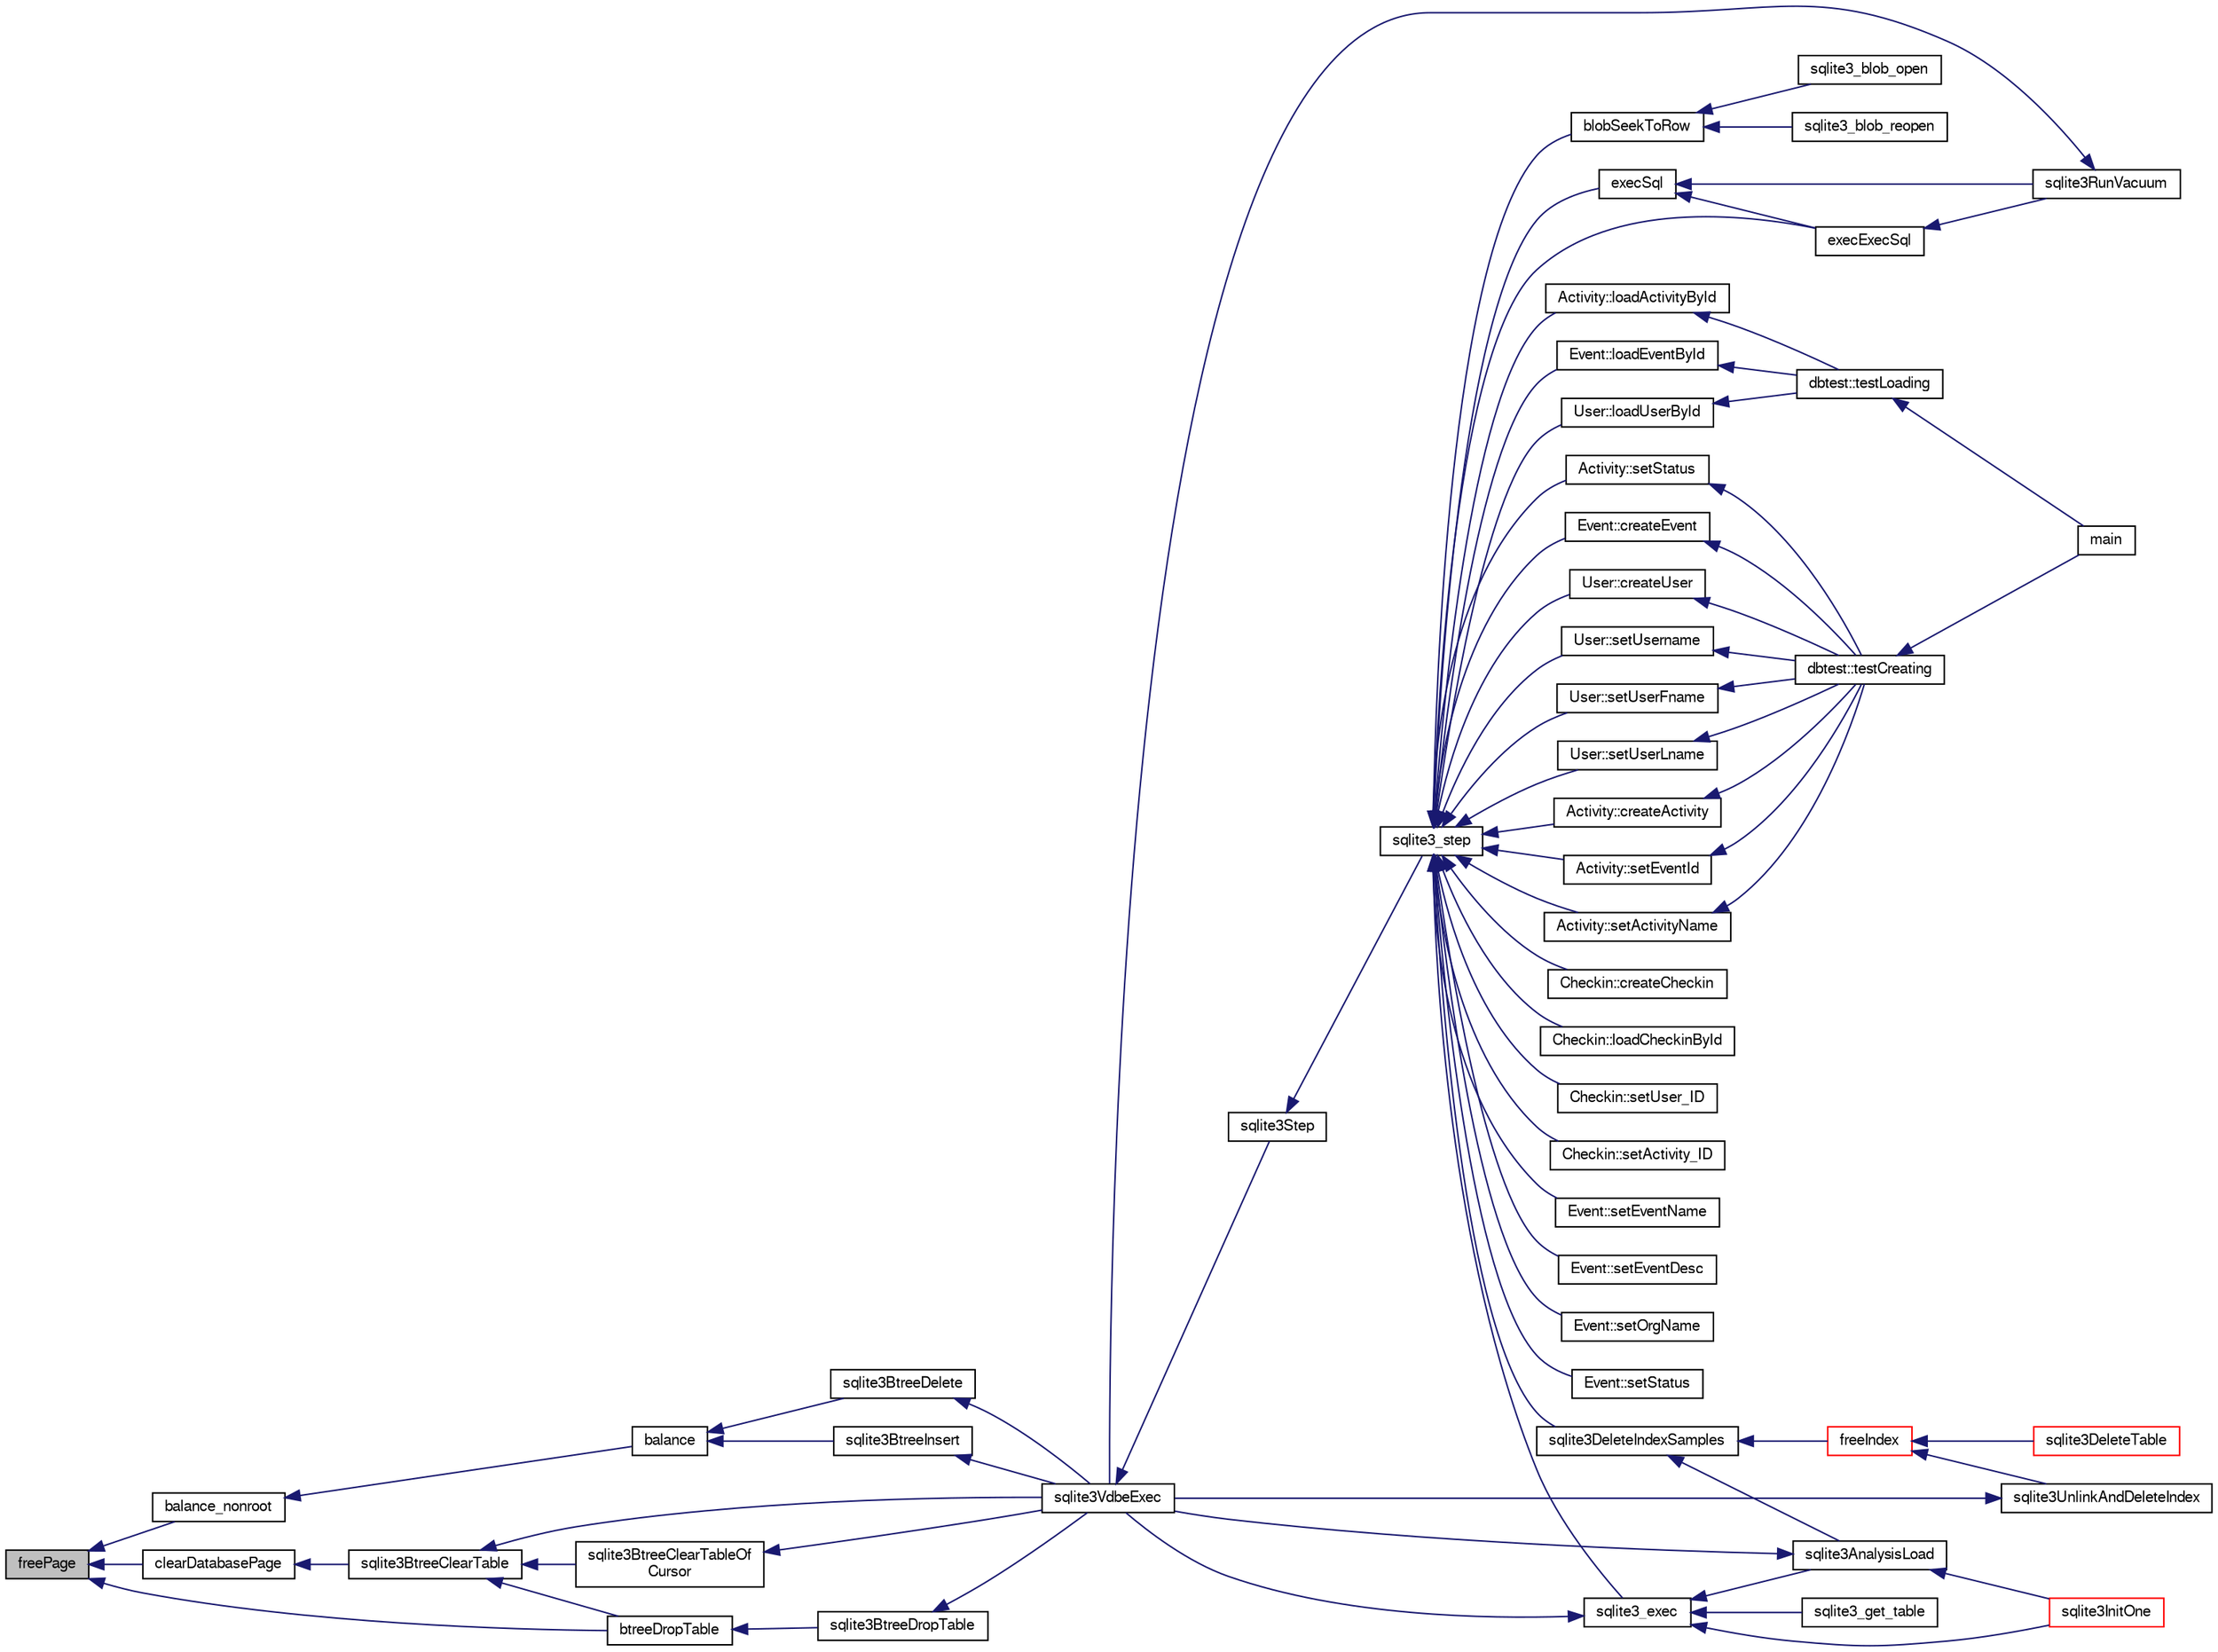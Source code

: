 digraph "freePage"
{
  edge [fontname="FreeSans",fontsize="10",labelfontname="FreeSans",labelfontsize="10"];
  node [fontname="FreeSans",fontsize="10",shape=record];
  rankdir="LR";
  Node120632 [label="freePage",height=0.2,width=0.4,color="black", fillcolor="grey75", style="filled", fontcolor="black"];
  Node120632 -> Node120633 [dir="back",color="midnightblue",fontsize="10",style="solid",fontname="FreeSans"];
  Node120633 [label="balance_nonroot",height=0.2,width=0.4,color="black", fillcolor="white", style="filled",URL="$sqlite3_8c.html#a513ba5c0beb3462a4b60064469f1539d"];
  Node120633 -> Node120634 [dir="back",color="midnightblue",fontsize="10",style="solid",fontname="FreeSans"];
  Node120634 [label="balance",height=0.2,width=0.4,color="black", fillcolor="white", style="filled",URL="$sqlite3_8c.html#a173f7c872fb68ccd3a20440d640b66c7"];
  Node120634 -> Node120635 [dir="back",color="midnightblue",fontsize="10",style="solid",fontname="FreeSans"];
  Node120635 [label="sqlite3BtreeInsert",height=0.2,width=0.4,color="black", fillcolor="white", style="filled",URL="$sqlite3_8c.html#aa6c6b68ed28d38984e5fa329794d7f02"];
  Node120635 -> Node120636 [dir="back",color="midnightblue",fontsize="10",style="solid",fontname="FreeSans"];
  Node120636 [label="sqlite3VdbeExec",height=0.2,width=0.4,color="black", fillcolor="white", style="filled",URL="$sqlite3_8c.html#a8ce40a614bdc56719c4d642b1e4dfb21"];
  Node120636 -> Node120637 [dir="back",color="midnightblue",fontsize="10",style="solid",fontname="FreeSans"];
  Node120637 [label="sqlite3Step",height=0.2,width=0.4,color="black", fillcolor="white", style="filled",URL="$sqlite3_8c.html#a3f2872e873e2758a4beedad1d5113554"];
  Node120637 -> Node120638 [dir="back",color="midnightblue",fontsize="10",style="solid",fontname="FreeSans"];
  Node120638 [label="sqlite3_step",height=0.2,width=0.4,color="black", fillcolor="white", style="filled",URL="$sqlite3_8h.html#ac1e491ce36b7471eb28387f7d3c74334"];
  Node120638 -> Node120639 [dir="back",color="midnightblue",fontsize="10",style="solid",fontname="FreeSans"];
  Node120639 [label="Activity::createActivity",height=0.2,width=0.4,color="black", fillcolor="white", style="filled",URL="$classActivity.html#a813cc5e52c14ab49b39014c134e3425b"];
  Node120639 -> Node120640 [dir="back",color="midnightblue",fontsize="10",style="solid",fontname="FreeSans"];
  Node120640 [label="dbtest::testCreating",height=0.2,width=0.4,color="black", fillcolor="white", style="filled",URL="$classdbtest.html#a8193e88a7df657069c8a6bd09c8243b7"];
  Node120640 -> Node120641 [dir="back",color="midnightblue",fontsize="10",style="solid",fontname="FreeSans"];
  Node120641 [label="main",height=0.2,width=0.4,color="black", fillcolor="white", style="filled",URL="$test_8cpp.html#ae66f6b31b5ad750f1fe042a706a4e3d4"];
  Node120638 -> Node120642 [dir="back",color="midnightblue",fontsize="10",style="solid",fontname="FreeSans"];
  Node120642 [label="Activity::loadActivityById",height=0.2,width=0.4,color="black", fillcolor="white", style="filled",URL="$classActivity.html#abe4ffb4f08a47212ebf9013259d9e7fd"];
  Node120642 -> Node120643 [dir="back",color="midnightblue",fontsize="10",style="solid",fontname="FreeSans"];
  Node120643 [label="dbtest::testLoading",height=0.2,width=0.4,color="black", fillcolor="white", style="filled",URL="$classdbtest.html#a6f98d82a2c8e2b9040848763504ddae1"];
  Node120643 -> Node120641 [dir="back",color="midnightblue",fontsize="10",style="solid",fontname="FreeSans"];
  Node120638 -> Node120644 [dir="back",color="midnightblue",fontsize="10",style="solid",fontname="FreeSans"];
  Node120644 [label="Activity::setEventId",height=0.2,width=0.4,color="black", fillcolor="white", style="filled",URL="$classActivity.html#adb1d0fd0d08f473e068f0a4086bfa9ca"];
  Node120644 -> Node120640 [dir="back",color="midnightblue",fontsize="10",style="solid",fontname="FreeSans"];
  Node120638 -> Node120645 [dir="back",color="midnightblue",fontsize="10",style="solid",fontname="FreeSans"];
  Node120645 [label="Activity::setActivityName",height=0.2,width=0.4,color="black", fillcolor="white", style="filled",URL="$classActivity.html#a62dc3737b33915a36086f9dd26d16a81"];
  Node120645 -> Node120640 [dir="back",color="midnightblue",fontsize="10",style="solid",fontname="FreeSans"];
  Node120638 -> Node120646 [dir="back",color="midnightblue",fontsize="10",style="solid",fontname="FreeSans"];
  Node120646 [label="Activity::setStatus",height=0.2,width=0.4,color="black", fillcolor="white", style="filled",URL="$classActivity.html#af618135a7738f4d2a7ee147a8ef912ea"];
  Node120646 -> Node120640 [dir="back",color="midnightblue",fontsize="10",style="solid",fontname="FreeSans"];
  Node120638 -> Node120647 [dir="back",color="midnightblue",fontsize="10",style="solid",fontname="FreeSans"];
  Node120647 [label="Checkin::createCheckin",height=0.2,width=0.4,color="black", fillcolor="white", style="filled",URL="$classCheckin.html#a4e40acdf7fff0e607f6de4f24f3a163c"];
  Node120638 -> Node120648 [dir="back",color="midnightblue",fontsize="10",style="solid",fontname="FreeSans"];
  Node120648 [label="Checkin::loadCheckinById",height=0.2,width=0.4,color="black", fillcolor="white", style="filled",URL="$classCheckin.html#a3461f70ea6c68475225f2a07f78a21e0"];
  Node120638 -> Node120649 [dir="back",color="midnightblue",fontsize="10",style="solid",fontname="FreeSans"];
  Node120649 [label="Checkin::setUser_ID",height=0.2,width=0.4,color="black", fillcolor="white", style="filled",URL="$classCheckin.html#a76ab640f4f912876dbebf183db5359c6"];
  Node120638 -> Node120650 [dir="back",color="midnightblue",fontsize="10",style="solid",fontname="FreeSans"];
  Node120650 [label="Checkin::setActivity_ID",height=0.2,width=0.4,color="black", fillcolor="white", style="filled",URL="$classCheckin.html#ab2ff3ec2604ec73a42af25874a00b232"];
  Node120638 -> Node120651 [dir="back",color="midnightblue",fontsize="10",style="solid",fontname="FreeSans"];
  Node120651 [label="Event::createEvent",height=0.2,width=0.4,color="black", fillcolor="white", style="filled",URL="$classEvent.html#a77adb9f4a46ffb32c2d931f0691f5903"];
  Node120651 -> Node120640 [dir="back",color="midnightblue",fontsize="10",style="solid",fontname="FreeSans"];
  Node120638 -> Node120652 [dir="back",color="midnightblue",fontsize="10",style="solid",fontname="FreeSans"];
  Node120652 [label="Event::loadEventById",height=0.2,width=0.4,color="black", fillcolor="white", style="filled",URL="$classEvent.html#afa66cea33f722dbeecb69cc98fdea055"];
  Node120652 -> Node120643 [dir="back",color="midnightblue",fontsize="10",style="solid",fontname="FreeSans"];
  Node120638 -> Node120653 [dir="back",color="midnightblue",fontsize="10",style="solid",fontname="FreeSans"];
  Node120653 [label="Event::setEventName",height=0.2,width=0.4,color="black", fillcolor="white", style="filled",URL="$classEvent.html#a10596b6ca077df05184e30d62b08729d"];
  Node120638 -> Node120654 [dir="back",color="midnightblue",fontsize="10",style="solid",fontname="FreeSans"];
  Node120654 [label="Event::setEventDesc",height=0.2,width=0.4,color="black", fillcolor="white", style="filled",URL="$classEvent.html#ae36b8377dcae792f1c5c4726024c981b"];
  Node120638 -> Node120655 [dir="back",color="midnightblue",fontsize="10",style="solid",fontname="FreeSans"];
  Node120655 [label="Event::setOrgName",height=0.2,width=0.4,color="black", fillcolor="white", style="filled",URL="$classEvent.html#a19aac0f776bd764563a54977656cf680"];
  Node120638 -> Node120656 [dir="back",color="midnightblue",fontsize="10",style="solid",fontname="FreeSans"];
  Node120656 [label="Event::setStatus",height=0.2,width=0.4,color="black", fillcolor="white", style="filled",URL="$classEvent.html#ab0a6b9285af0f4172eb841e2b80f8972"];
  Node120638 -> Node120657 [dir="back",color="midnightblue",fontsize="10",style="solid",fontname="FreeSans"];
  Node120657 [label="blobSeekToRow",height=0.2,width=0.4,color="black", fillcolor="white", style="filled",URL="$sqlite3_8c.html#afff57e13332b98c8a44a7cebe38962ab"];
  Node120657 -> Node120658 [dir="back",color="midnightblue",fontsize="10",style="solid",fontname="FreeSans"];
  Node120658 [label="sqlite3_blob_open",height=0.2,width=0.4,color="black", fillcolor="white", style="filled",URL="$sqlite3_8h.html#adb8ad839a5bdd62a43785132bc7dd518"];
  Node120657 -> Node120659 [dir="back",color="midnightblue",fontsize="10",style="solid",fontname="FreeSans"];
  Node120659 [label="sqlite3_blob_reopen",height=0.2,width=0.4,color="black", fillcolor="white", style="filled",URL="$sqlite3_8h.html#abc77c24fdc0150138490359a94360f7e"];
  Node120638 -> Node120660 [dir="back",color="midnightblue",fontsize="10",style="solid",fontname="FreeSans"];
  Node120660 [label="sqlite3DeleteIndexSamples",height=0.2,width=0.4,color="black", fillcolor="white", style="filled",URL="$sqlite3_8c.html#aaeda0302fbf61397ec009f65bed047ef"];
  Node120660 -> Node120661 [dir="back",color="midnightblue",fontsize="10",style="solid",fontname="FreeSans"];
  Node120661 [label="sqlite3AnalysisLoad",height=0.2,width=0.4,color="black", fillcolor="white", style="filled",URL="$sqlite3_8c.html#a48a2301c27e1d3d68708b9b8761b5a01"];
  Node120661 -> Node120636 [dir="back",color="midnightblue",fontsize="10",style="solid",fontname="FreeSans"];
  Node120661 -> Node120662 [dir="back",color="midnightblue",fontsize="10",style="solid",fontname="FreeSans"];
  Node120662 [label="sqlite3InitOne",height=0.2,width=0.4,color="red", fillcolor="white", style="filled",URL="$sqlite3_8c.html#ac4318b25df65269906b0379251fe9b85"];
  Node120660 -> Node120763 [dir="back",color="midnightblue",fontsize="10",style="solid",fontname="FreeSans"];
  Node120763 [label="freeIndex",height=0.2,width=0.4,color="red", fillcolor="white", style="filled",URL="$sqlite3_8c.html#a00907c99c18d5bcb9d0b38c077146c31"];
  Node120763 -> Node120764 [dir="back",color="midnightblue",fontsize="10",style="solid",fontname="FreeSans"];
  Node120764 [label="sqlite3UnlinkAndDeleteIndex",height=0.2,width=0.4,color="black", fillcolor="white", style="filled",URL="$sqlite3_8c.html#a889f2dcb438c56db37a6d61e9f25e244"];
  Node120764 -> Node120636 [dir="back",color="midnightblue",fontsize="10",style="solid",fontname="FreeSans"];
  Node120763 -> Node120765 [dir="back",color="midnightblue",fontsize="10",style="solid",fontname="FreeSans"];
  Node120765 [label="sqlite3DeleteTable",height=0.2,width=0.4,color="red", fillcolor="white", style="filled",URL="$sqlite3_8c.html#a7fd3d507375a381a3807f92735318973"];
  Node120638 -> Node120829 [dir="back",color="midnightblue",fontsize="10",style="solid",fontname="FreeSans"];
  Node120829 [label="sqlite3_exec",height=0.2,width=0.4,color="black", fillcolor="white", style="filled",URL="$sqlite3_8h.html#a97487ec8150e0bcc8fa392ab8f0e24db"];
  Node120829 -> Node120636 [dir="back",color="midnightblue",fontsize="10",style="solid",fontname="FreeSans"];
  Node120829 -> Node120661 [dir="back",color="midnightblue",fontsize="10",style="solid",fontname="FreeSans"];
  Node120829 -> Node120662 [dir="back",color="midnightblue",fontsize="10",style="solid",fontname="FreeSans"];
  Node120829 -> Node120830 [dir="back",color="midnightblue",fontsize="10",style="solid",fontname="FreeSans"];
  Node120830 [label="sqlite3_get_table",height=0.2,width=0.4,color="black", fillcolor="white", style="filled",URL="$sqlite3_8h.html#a5effeac4e12df57beaa35c5be1f61579"];
  Node120638 -> Node120820 [dir="back",color="midnightblue",fontsize="10",style="solid",fontname="FreeSans"];
  Node120820 [label="execSql",height=0.2,width=0.4,color="black", fillcolor="white", style="filled",URL="$sqlite3_8c.html#a7d16651b98a110662f4c265eff0246cb"];
  Node120820 -> Node120821 [dir="back",color="midnightblue",fontsize="10",style="solid",fontname="FreeSans"];
  Node120821 [label="execExecSql",height=0.2,width=0.4,color="black", fillcolor="white", style="filled",URL="$sqlite3_8c.html#ac1be09a6c047f21133d16378d301e0d4"];
  Node120821 -> Node120822 [dir="back",color="midnightblue",fontsize="10",style="solid",fontname="FreeSans"];
  Node120822 [label="sqlite3RunVacuum",height=0.2,width=0.4,color="black", fillcolor="white", style="filled",URL="$sqlite3_8c.html#a5e83ddc7b3e7e8e79ad5d1fc92de1d2f"];
  Node120822 -> Node120636 [dir="back",color="midnightblue",fontsize="10",style="solid",fontname="FreeSans"];
  Node120820 -> Node120822 [dir="back",color="midnightblue",fontsize="10",style="solid",fontname="FreeSans"];
  Node120638 -> Node120821 [dir="back",color="midnightblue",fontsize="10",style="solid",fontname="FreeSans"];
  Node120638 -> Node120823 [dir="back",color="midnightblue",fontsize="10",style="solid",fontname="FreeSans"];
  Node120823 [label="User::createUser",height=0.2,width=0.4,color="black", fillcolor="white", style="filled",URL="$classUser.html#a22ed673939e8cc0a136130b809bba513"];
  Node120823 -> Node120640 [dir="back",color="midnightblue",fontsize="10",style="solid",fontname="FreeSans"];
  Node120638 -> Node120824 [dir="back",color="midnightblue",fontsize="10",style="solid",fontname="FreeSans"];
  Node120824 [label="User::loadUserById",height=0.2,width=0.4,color="black", fillcolor="white", style="filled",URL="$classUser.html#a863377665b7fb83c5547dcf9727f5092"];
  Node120824 -> Node120643 [dir="back",color="midnightblue",fontsize="10",style="solid",fontname="FreeSans"];
  Node120638 -> Node120825 [dir="back",color="midnightblue",fontsize="10",style="solid",fontname="FreeSans"];
  Node120825 [label="User::setUsername",height=0.2,width=0.4,color="black", fillcolor="white", style="filled",URL="$classUser.html#aa0497022a136cb78de785b0a39ae60b1"];
  Node120825 -> Node120640 [dir="back",color="midnightblue",fontsize="10",style="solid",fontname="FreeSans"];
  Node120638 -> Node120826 [dir="back",color="midnightblue",fontsize="10",style="solid",fontname="FreeSans"];
  Node120826 [label="User::setUserFname",height=0.2,width=0.4,color="black", fillcolor="white", style="filled",URL="$classUser.html#a72657eb55cd0ca437b4841a43f19912f"];
  Node120826 -> Node120640 [dir="back",color="midnightblue",fontsize="10",style="solid",fontname="FreeSans"];
  Node120638 -> Node120827 [dir="back",color="midnightblue",fontsize="10",style="solid",fontname="FreeSans"];
  Node120827 [label="User::setUserLname",height=0.2,width=0.4,color="black", fillcolor="white", style="filled",URL="$classUser.html#aa25973387e5afe1aa6f60dd6545e33b5"];
  Node120827 -> Node120640 [dir="back",color="midnightblue",fontsize="10",style="solid",fontname="FreeSans"];
  Node120634 -> Node120897 [dir="back",color="midnightblue",fontsize="10",style="solid",fontname="FreeSans"];
  Node120897 [label="sqlite3BtreeDelete",height=0.2,width=0.4,color="black", fillcolor="white", style="filled",URL="$sqlite3_8c.html#a65c40cd7ec987dbd25392a180f388fe7"];
  Node120897 -> Node120636 [dir="back",color="midnightblue",fontsize="10",style="solid",fontname="FreeSans"];
  Node120632 -> Node120898 [dir="back",color="midnightblue",fontsize="10",style="solid",fontname="FreeSans"];
  Node120898 [label="clearDatabasePage",height=0.2,width=0.4,color="black", fillcolor="white", style="filled",URL="$sqlite3_8c.html#aecc3046a56feeeabd3ca93c0685e35d5"];
  Node120898 -> Node120899 [dir="back",color="midnightblue",fontsize="10",style="solid",fontname="FreeSans"];
  Node120899 [label="sqlite3BtreeClearTable",height=0.2,width=0.4,color="black", fillcolor="white", style="filled",URL="$sqlite3_8c.html#ac2fcbee7dcc155d776ecf9d5151f3872"];
  Node120899 -> Node120900 [dir="back",color="midnightblue",fontsize="10",style="solid",fontname="FreeSans"];
  Node120900 [label="sqlite3BtreeClearTableOf\lCursor",height=0.2,width=0.4,color="black", fillcolor="white", style="filled",URL="$sqlite3_8c.html#a31f4ef273f0625b74b993177f5903454"];
  Node120900 -> Node120636 [dir="back",color="midnightblue",fontsize="10",style="solid",fontname="FreeSans"];
  Node120899 -> Node120901 [dir="back",color="midnightblue",fontsize="10",style="solid",fontname="FreeSans"];
  Node120901 [label="btreeDropTable",height=0.2,width=0.4,color="black", fillcolor="white", style="filled",URL="$sqlite3_8c.html#abba4061ea34842db278e91f537d2c2ff"];
  Node120901 -> Node120902 [dir="back",color="midnightblue",fontsize="10",style="solid",fontname="FreeSans"];
  Node120902 [label="sqlite3BtreeDropTable",height=0.2,width=0.4,color="black", fillcolor="white", style="filled",URL="$sqlite3_8c.html#a7b9a218bc08d8acfc94b74ea5c47eaa8"];
  Node120902 -> Node120636 [dir="back",color="midnightblue",fontsize="10",style="solid",fontname="FreeSans"];
  Node120899 -> Node120636 [dir="back",color="midnightblue",fontsize="10",style="solid",fontname="FreeSans"];
  Node120632 -> Node120901 [dir="back",color="midnightblue",fontsize="10",style="solid",fontname="FreeSans"];
}

